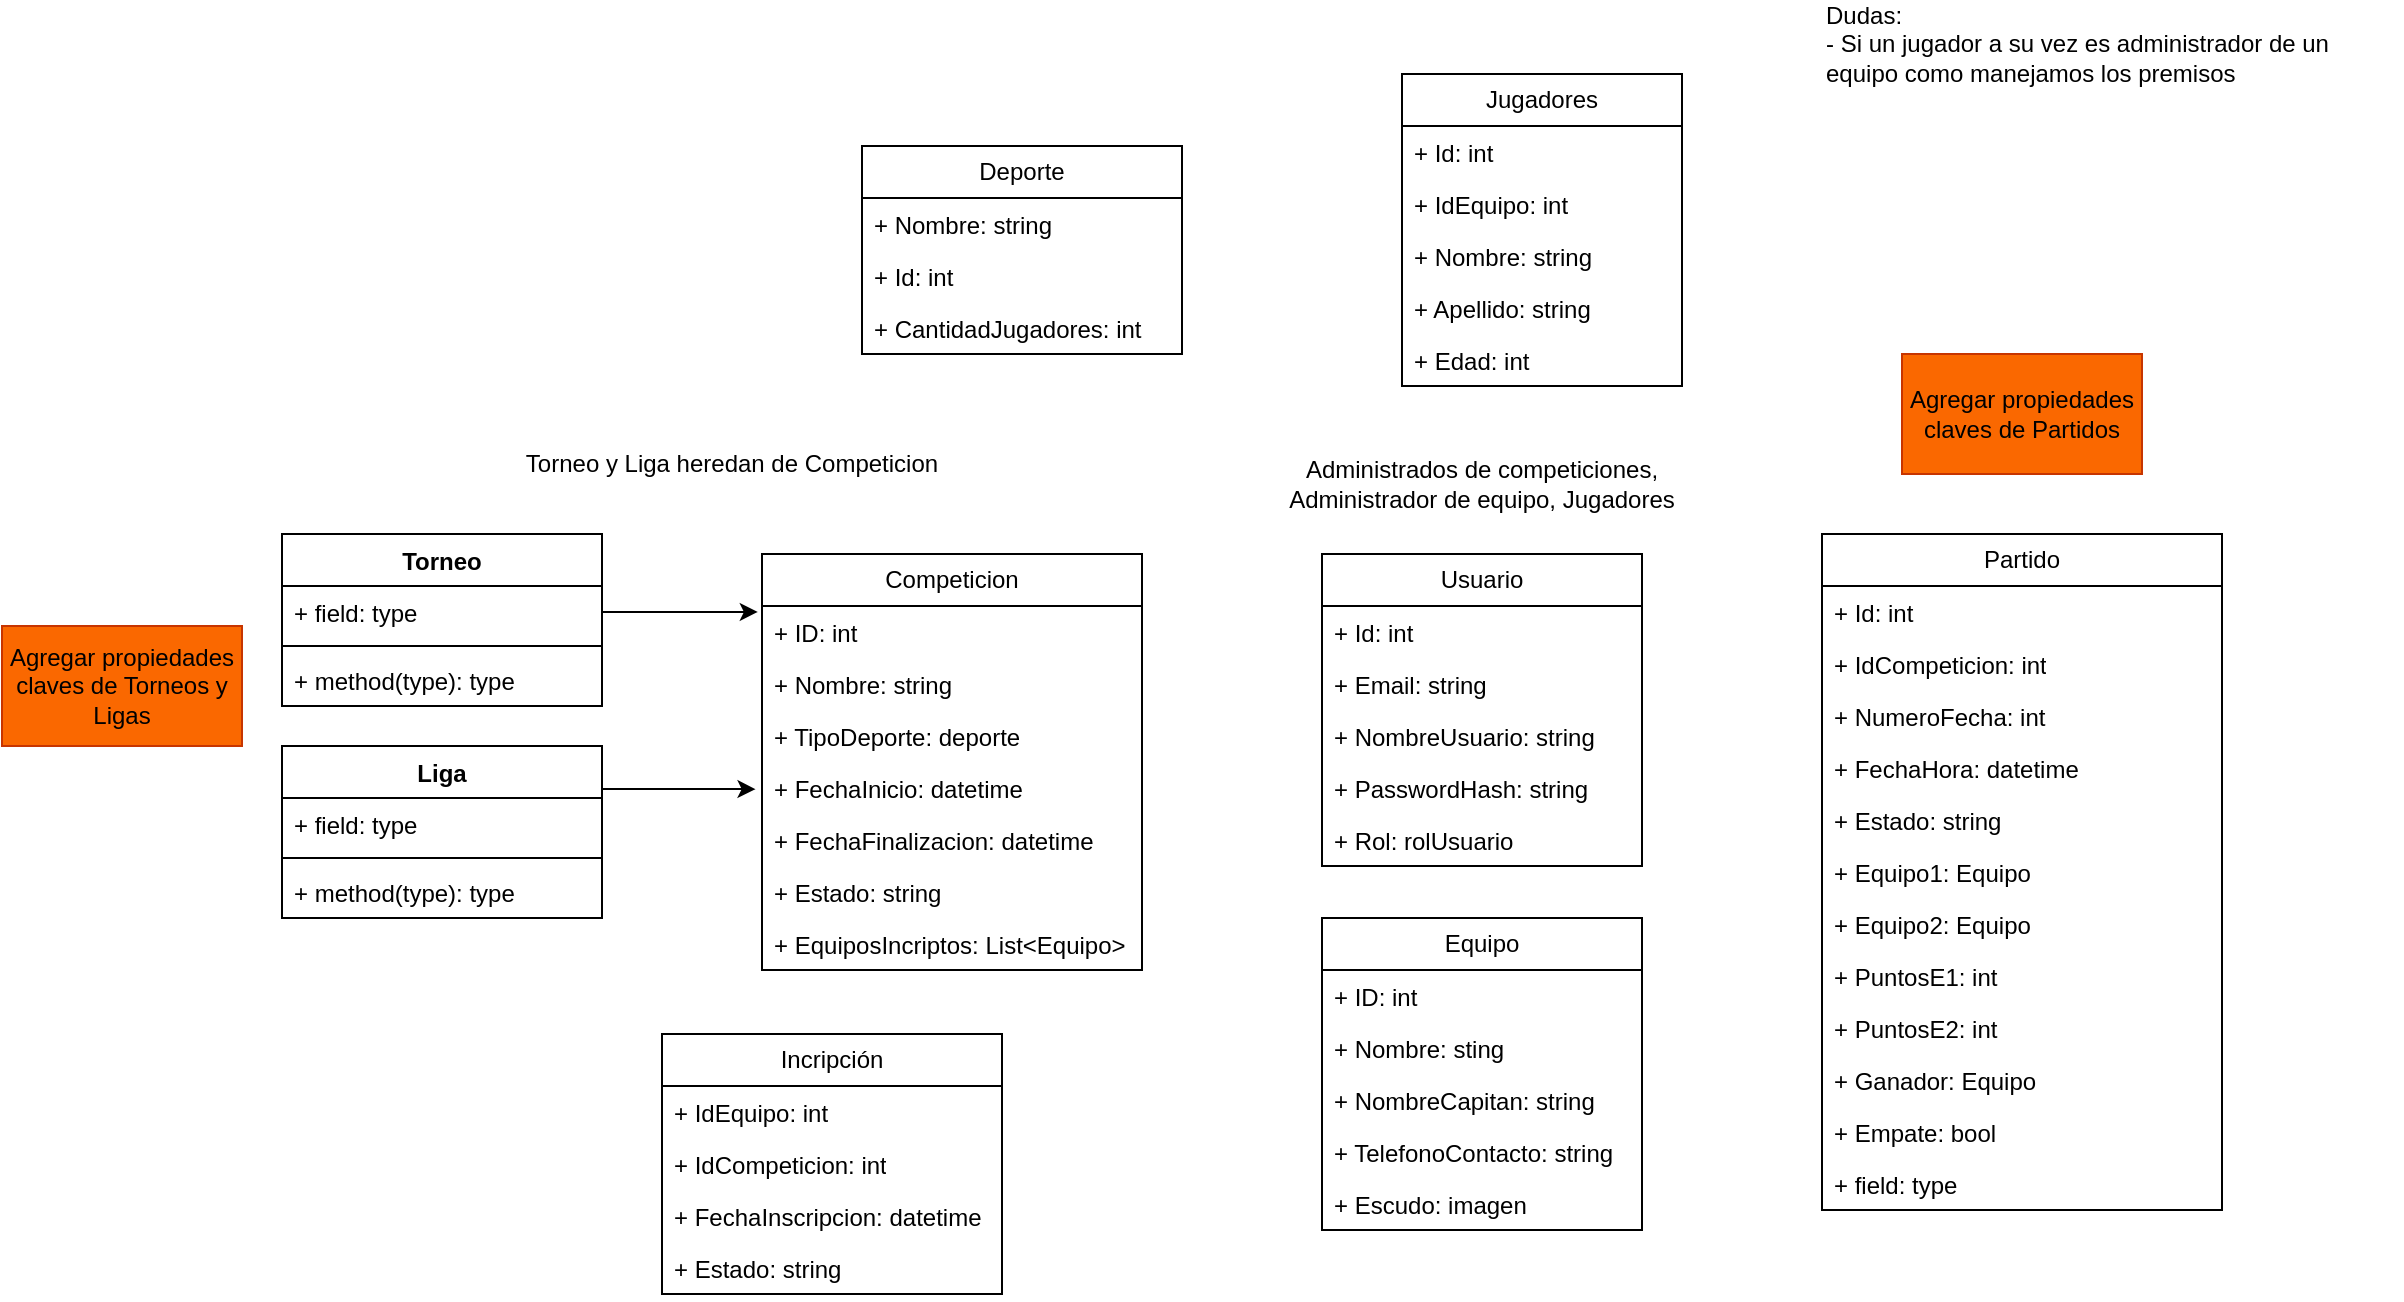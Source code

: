 <mxfile version="28.2.8">
  <diagram name="Página-1" id="Th9H5vNjs_mb6YJu3Ejt">
    <mxGraphModel dx="1091" dy="1593" grid="1" gridSize="10" guides="1" tooltips="1" connect="1" arrows="1" fold="1" page="1" pageScale="1" pageWidth="827" pageHeight="1169" math="0" shadow="0">
      <root>
        <mxCell id="0" />
        <mxCell id="1" parent="0" />
        <mxCell id="FuShDi5zrvXszRbW6ZVb-1" value="Competicion" style="swimlane;fontStyle=0;childLayout=stackLayout;horizontal=1;startSize=26;fillColor=none;horizontalStack=0;resizeParent=1;resizeParentMax=0;resizeLast=0;collapsible=1;marginBottom=0;whiteSpace=wrap;html=1;" parent="1" vertex="1">
          <mxGeometry x="-120" y="110" width="190" height="208" as="geometry" />
        </mxCell>
        <mxCell id="FuShDi5zrvXszRbW6ZVb-2" value="+ ID: int" style="text;strokeColor=none;fillColor=none;align=left;verticalAlign=top;spacingLeft=4;spacingRight=4;overflow=hidden;rotatable=0;points=[[0,0.5],[1,0.5]];portConstraint=eastwest;whiteSpace=wrap;html=1;" parent="FuShDi5zrvXszRbW6ZVb-1" vertex="1">
          <mxGeometry y="26" width="190" height="26" as="geometry" />
        </mxCell>
        <mxCell id="FuShDi5zrvXszRbW6ZVb-3" value="+ Nombre: string" style="text;strokeColor=none;fillColor=none;align=left;verticalAlign=top;spacingLeft=4;spacingRight=4;overflow=hidden;rotatable=0;points=[[0,0.5],[1,0.5]];portConstraint=eastwest;whiteSpace=wrap;html=1;" parent="FuShDi5zrvXszRbW6ZVb-1" vertex="1">
          <mxGeometry y="52" width="190" height="26" as="geometry" />
        </mxCell>
        <mxCell id="FuShDi5zrvXszRbW6ZVb-4" value="+ TipoDeporte: deporte" style="text;strokeColor=none;fillColor=none;align=left;verticalAlign=top;spacingLeft=4;spacingRight=4;overflow=hidden;rotatable=0;points=[[0,0.5],[1,0.5]];portConstraint=eastwest;whiteSpace=wrap;html=1;" parent="FuShDi5zrvXszRbW6ZVb-1" vertex="1">
          <mxGeometry y="78" width="190" height="26" as="geometry" />
        </mxCell>
        <mxCell id="cn6er6q1low0Lvrhs_33-2" value="+ FechaInicio: datetime" style="text;strokeColor=none;fillColor=none;align=left;verticalAlign=top;spacingLeft=4;spacingRight=4;overflow=hidden;rotatable=0;points=[[0,0.5],[1,0.5]];portConstraint=eastwest;whiteSpace=wrap;html=1;" parent="FuShDi5zrvXszRbW6ZVb-1" vertex="1">
          <mxGeometry y="104" width="190" height="26" as="geometry" />
        </mxCell>
        <mxCell id="52MeO37wFSBQ3d6vNdxj-1" value="+ FechaFinalizacion: datetime" style="text;strokeColor=none;fillColor=none;align=left;verticalAlign=top;spacingLeft=4;spacingRight=4;overflow=hidden;rotatable=0;points=[[0,0.5],[1,0.5]];portConstraint=eastwest;whiteSpace=wrap;html=1;" vertex="1" parent="FuShDi5zrvXszRbW6ZVb-1">
          <mxGeometry y="130" width="190" height="26" as="geometry" />
        </mxCell>
        <mxCell id="FuShDi5zrvXszRbW6ZVb-18" value="+ Estado: string" style="text;strokeColor=none;fillColor=none;align=left;verticalAlign=top;spacingLeft=4;spacingRight=4;overflow=hidden;rotatable=0;points=[[0,0.5],[1,0.5]];portConstraint=eastwest;whiteSpace=wrap;html=1;" parent="FuShDi5zrvXszRbW6ZVb-1" vertex="1">
          <mxGeometry y="156" width="190" height="26" as="geometry" />
        </mxCell>
        <mxCell id="cn6er6q1low0Lvrhs_33-4" value="+ EquiposIncriptos: List&amp;lt;Equipo&amp;gt;" style="text;strokeColor=none;fillColor=none;align=left;verticalAlign=top;spacingLeft=4;spacingRight=4;overflow=hidden;rotatable=0;points=[[0,0.5],[1,0.5]];portConstraint=eastwest;whiteSpace=wrap;html=1;" parent="FuShDi5zrvXszRbW6ZVb-1" vertex="1">
          <mxGeometry y="182" width="190" height="26" as="geometry" />
        </mxCell>
        <mxCell id="FuShDi5zrvXszRbW6ZVb-5" value="Equipo" style="swimlane;fontStyle=0;childLayout=stackLayout;horizontal=1;startSize=26;horizontalStack=0;resizeParent=1;resizeParentMax=0;resizeLast=0;collapsible=1;marginBottom=0;whiteSpace=wrap;html=1;" parent="1" vertex="1">
          <mxGeometry x="160" y="292" width="160" height="156" as="geometry" />
        </mxCell>
        <mxCell id="FuShDi5zrvXszRbW6ZVb-6" value="+ ID: int" style="text;strokeColor=none;fillColor=none;align=left;verticalAlign=top;spacingLeft=4;spacingRight=4;overflow=hidden;rotatable=0;points=[[0,0.5],[1,0.5]];portConstraint=eastwest;whiteSpace=wrap;html=1;" parent="FuShDi5zrvXszRbW6ZVb-5" vertex="1">
          <mxGeometry y="26" width="160" height="26" as="geometry" />
        </mxCell>
        <mxCell id="FuShDi5zrvXszRbW6ZVb-7" value="+ Nombre: sting" style="text;strokeColor=none;fillColor=none;align=left;verticalAlign=top;spacingLeft=4;spacingRight=4;overflow=hidden;rotatable=0;points=[[0,0.5],[1,0.5]];portConstraint=eastwest;whiteSpace=wrap;html=1;" parent="FuShDi5zrvXszRbW6ZVb-5" vertex="1">
          <mxGeometry y="52" width="160" height="26" as="geometry" />
        </mxCell>
        <mxCell id="cn6er6q1low0Lvrhs_33-32" value="+ NombreCapitan: string" style="text;strokeColor=none;fillColor=none;align=left;verticalAlign=top;spacingLeft=4;spacingRight=4;overflow=hidden;rotatable=0;points=[[0,0.5],[1,0.5]];portConstraint=eastwest;whiteSpace=wrap;html=1;" parent="FuShDi5zrvXszRbW6ZVb-5" vertex="1">
          <mxGeometry y="78" width="160" height="26" as="geometry" />
        </mxCell>
        <mxCell id="cn6er6q1low0Lvrhs_33-33" value="+ TelefonoContacto: string" style="text;strokeColor=none;fillColor=none;align=left;verticalAlign=top;spacingLeft=4;spacingRight=4;overflow=hidden;rotatable=0;points=[[0,0.5],[1,0.5]];portConstraint=eastwest;whiteSpace=wrap;html=1;" parent="FuShDi5zrvXszRbW6ZVb-5" vertex="1">
          <mxGeometry y="104" width="160" height="26" as="geometry" />
        </mxCell>
        <mxCell id="FuShDi5zrvXszRbW6ZVb-8" value="+ Escudo: imagen" style="text;strokeColor=none;fillColor=none;align=left;verticalAlign=top;spacingLeft=4;spacingRight=4;overflow=hidden;rotatable=0;points=[[0,0.5],[1,0.5]];portConstraint=eastwest;whiteSpace=wrap;html=1;" parent="FuShDi5zrvXszRbW6ZVb-5" vertex="1">
          <mxGeometry y="130" width="160" height="26" as="geometry" />
        </mxCell>
        <mxCell id="FuShDi5zrvXszRbW6ZVb-9" value="Partido" style="swimlane;fontStyle=0;childLayout=stackLayout;horizontal=1;startSize=26;fillColor=none;horizontalStack=0;resizeParent=1;resizeParentMax=0;resizeLast=0;collapsible=1;marginBottom=0;whiteSpace=wrap;html=1;" parent="1" vertex="1">
          <mxGeometry x="410" y="100" width="200" height="338" as="geometry" />
        </mxCell>
        <mxCell id="FuShDi5zrvXszRbW6ZVb-10" value="+ Id: int" style="text;strokeColor=none;fillColor=none;align=left;verticalAlign=top;spacingLeft=4;spacingRight=4;overflow=hidden;rotatable=0;points=[[0,0.5],[1,0.5]];portConstraint=eastwest;whiteSpace=wrap;html=1;" parent="FuShDi5zrvXszRbW6ZVb-9" vertex="1">
          <mxGeometry y="26" width="200" height="26" as="geometry" />
        </mxCell>
        <mxCell id="cn6er6q1low0Lvrhs_33-16" value="+ IdCompeticion: int" style="text;strokeColor=none;fillColor=none;align=left;verticalAlign=top;spacingLeft=4;spacingRight=4;overflow=hidden;rotatable=0;points=[[0,0.5],[1,0.5]];portConstraint=eastwest;whiteSpace=wrap;html=1;" parent="FuShDi5zrvXszRbW6ZVb-9" vertex="1">
          <mxGeometry y="52" width="200" height="26" as="geometry" />
        </mxCell>
        <mxCell id="FuShDi5zrvXszRbW6ZVb-11" value="+ NumeroFecha: int" style="text;strokeColor=none;fillColor=none;align=left;verticalAlign=top;spacingLeft=4;spacingRight=4;overflow=hidden;rotatable=0;points=[[0,0.5],[1,0.5]];portConstraint=eastwest;whiteSpace=wrap;html=1;" parent="FuShDi5zrvXszRbW6ZVb-9" vertex="1">
          <mxGeometry y="78" width="200" height="26" as="geometry" />
        </mxCell>
        <mxCell id="FuShDi5zrvXszRbW6ZVb-12" value="+ FechaHora: datetime" style="text;strokeColor=none;fillColor=none;align=left;verticalAlign=top;spacingLeft=4;spacingRight=4;overflow=hidden;rotatable=0;points=[[0,0.5],[1,0.5]];portConstraint=eastwest;whiteSpace=wrap;html=1;" parent="FuShDi5zrvXszRbW6ZVb-9" vertex="1">
          <mxGeometry y="104" width="200" height="26" as="geometry" />
        </mxCell>
        <mxCell id="cn6er6q1low0Lvrhs_33-15" value="+ Estado: string" style="text;strokeColor=none;fillColor=none;align=left;verticalAlign=top;spacingLeft=4;spacingRight=4;overflow=hidden;rotatable=0;points=[[0,0.5],[1,0.5]];portConstraint=eastwest;whiteSpace=wrap;html=1;" parent="FuShDi5zrvXszRbW6ZVb-9" vertex="1">
          <mxGeometry y="130" width="200" height="26" as="geometry" />
        </mxCell>
        <mxCell id="cn6er6q1low0Lvrhs_33-17" value="+ Equipo1: Equipo" style="text;strokeColor=none;fillColor=none;align=left;verticalAlign=top;spacingLeft=4;spacingRight=4;overflow=hidden;rotatable=0;points=[[0,0.5],[1,0.5]];portConstraint=eastwest;whiteSpace=wrap;html=1;" parent="FuShDi5zrvXszRbW6ZVb-9" vertex="1">
          <mxGeometry y="156" width="200" height="26" as="geometry" />
        </mxCell>
        <mxCell id="cn6er6q1low0Lvrhs_33-18" value="+ Equipo2: Equipo" style="text;strokeColor=none;fillColor=none;align=left;verticalAlign=top;spacingLeft=4;spacingRight=4;overflow=hidden;rotatable=0;points=[[0,0.5],[1,0.5]];portConstraint=eastwest;whiteSpace=wrap;html=1;" parent="FuShDi5zrvXszRbW6ZVb-9" vertex="1">
          <mxGeometry y="182" width="200" height="26" as="geometry" />
        </mxCell>
        <mxCell id="cn6er6q1low0Lvrhs_33-19" value="+ PuntosE1: int" style="text;strokeColor=none;fillColor=none;align=left;verticalAlign=top;spacingLeft=4;spacingRight=4;overflow=hidden;rotatable=0;points=[[0,0.5],[1,0.5]];portConstraint=eastwest;whiteSpace=wrap;html=1;" parent="FuShDi5zrvXszRbW6ZVb-9" vertex="1">
          <mxGeometry y="208" width="200" height="26" as="geometry" />
        </mxCell>
        <mxCell id="52MeO37wFSBQ3d6vNdxj-6" value="+ PuntosE2: int" style="text;strokeColor=none;fillColor=none;align=left;verticalAlign=top;spacingLeft=4;spacingRight=4;overflow=hidden;rotatable=0;points=[[0,0.5],[1,0.5]];portConstraint=eastwest;whiteSpace=wrap;html=1;" vertex="1" parent="FuShDi5zrvXszRbW6ZVb-9">
          <mxGeometry y="234" width="200" height="26" as="geometry" />
        </mxCell>
        <mxCell id="cn6er6q1low0Lvrhs_33-20" value="+ Ganador: Equipo" style="text;strokeColor=none;fillColor=none;align=left;verticalAlign=top;spacingLeft=4;spacingRight=4;overflow=hidden;rotatable=0;points=[[0,0.5],[1,0.5]];portConstraint=eastwest;whiteSpace=wrap;html=1;" parent="FuShDi5zrvXszRbW6ZVb-9" vertex="1">
          <mxGeometry y="260" width="200" height="26" as="geometry" />
        </mxCell>
        <mxCell id="cn6er6q1low0Lvrhs_33-21" value="+ Empate: bool" style="text;strokeColor=none;fillColor=none;align=left;verticalAlign=top;spacingLeft=4;spacingRight=4;overflow=hidden;rotatable=0;points=[[0,0.5],[1,0.5]];portConstraint=eastwest;whiteSpace=wrap;html=1;" parent="FuShDi5zrvXszRbW6ZVb-9" vertex="1">
          <mxGeometry y="286" width="200" height="26" as="geometry" />
        </mxCell>
        <mxCell id="cn6er6q1low0Lvrhs_33-22" value="+ field: type" style="text;strokeColor=none;fillColor=none;align=left;verticalAlign=top;spacingLeft=4;spacingRight=4;overflow=hidden;rotatable=0;points=[[0,0.5],[1,0.5]];portConstraint=eastwest;whiteSpace=wrap;html=1;" parent="FuShDi5zrvXszRbW6ZVb-9" vertex="1">
          <mxGeometry y="312" width="200" height="26" as="geometry" />
        </mxCell>
        <mxCell id="FuShDi5zrvXszRbW6ZVb-13" value="Usuario" style="swimlane;fontStyle=0;childLayout=stackLayout;horizontal=1;startSize=26;fillColor=none;horizontalStack=0;resizeParent=1;resizeParentMax=0;resizeLast=0;collapsible=1;marginBottom=0;whiteSpace=wrap;html=1;" parent="1" vertex="1">
          <mxGeometry x="160" y="110" width="160" height="156" as="geometry" />
        </mxCell>
        <mxCell id="FuShDi5zrvXszRbW6ZVb-14" value="+ Id: int" style="text;strokeColor=none;fillColor=none;align=left;verticalAlign=top;spacingLeft=4;spacingRight=4;overflow=hidden;rotatable=0;points=[[0,0.5],[1,0.5]];portConstraint=eastwest;whiteSpace=wrap;html=1;" parent="FuShDi5zrvXszRbW6ZVb-13" vertex="1">
          <mxGeometry y="26" width="160" height="26" as="geometry" />
        </mxCell>
        <mxCell id="FuShDi5zrvXszRbW6ZVb-15" value="+ Email: string" style="text;strokeColor=none;fillColor=none;align=left;verticalAlign=top;spacingLeft=4;spacingRight=4;overflow=hidden;rotatable=0;points=[[0,0.5],[1,0.5]];portConstraint=eastwest;whiteSpace=wrap;html=1;" parent="FuShDi5zrvXszRbW6ZVb-13" vertex="1">
          <mxGeometry y="52" width="160" height="26" as="geometry" />
        </mxCell>
        <mxCell id="52MeO37wFSBQ3d6vNdxj-8" value="+ NombreUsuario: string" style="text;strokeColor=none;fillColor=none;align=left;verticalAlign=top;spacingLeft=4;spacingRight=4;overflow=hidden;rotatable=0;points=[[0,0.5],[1,0.5]];portConstraint=eastwest;whiteSpace=wrap;html=1;" vertex="1" parent="FuShDi5zrvXszRbW6ZVb-13">
          <mxGeometry y="78" width="160" height="26" as="geometry" />
        </mxCell>
        <mxCell id="FuShDi5zrvXszRbW6ZVb-16" value="+ PasswordHash: string" style="text;strokeColor=none;fillColor=none;align=left;verticalAlign=top;spacingLeft=4;spacingRight=4;overflow=hidden;rotatable=0;points=[[0,0.5],[1,0.5]];portConstraint=eastwest;whiteSpace=wrap;html=1;" parent="FuShDi5zrvXszRbW6ZVb-13" vertex="1">
          <mxGeometry y="104" width="160" height="26" as="geometry" />
        </mxCell>
        <mxCell id="cn6er6q1low0Lvrhs_33-23" value="+ Rol: rolUsuario" style="text;strokeColor=none;fillColor=none;align=left;verticalAlign=top;spacingLeft=4;spacingRight=4;overflow=hidden;rotatable=0;points=[[0,0.5],[1,0.5]];portConstraint=eastwest;whiteSpace=wrap;html=1;" parent="FuShDi5zrvXszRbW6ZVb-13" vertex="1">
          <mxGeometry y="130" width="160" height="26" as="geometry" />
        </mxCell>
        <mxCell id="cn6er6q1low0Lvrhs_33-24" value="Torneo" style="swimlane;fontStyle=1;align=center;verticalAlign=top;childLayout=stackLayout;horizontal=1;startSize=26;horizontalStack=0;resizeParent=1;resizeParentMax=0;resizeLast=0;collapsible=1;marginBottom=0;whiteSpace=wrap;html=1;" parent="1" vertex="1">
          <mxGeometry x="-360" y="100" width="160" height="86" as="geometry" />
        </mxCell>
        <mxCell id="cn6er6q1low0Lvrhs_33-25" value="+ field: type" style="text;strokeColor=none;fillColor=none;align=left;verticalAlign=top;spacingLeft=4;spacingRight=4;overflow=hidden;rotatable=0;points=[[0,0.5],[1,0.5]];portConstraint=eastwest;whiteSpace=wrap;html=1;" parent="cn6er6q1low0Lvrhs_33-24" vertex="1">
          <mxGeometry y="26" width="160" height="26" as="geometry" />
        </mxCell>
        <mxCell id="cn6er6q1low0Lvrhs_33-26" value="" style="line;strokeWidth=1;fillColor=none;align=left;verticalAlign=middle;spacingTop=-1;spacingLeft=3;spacingRight=3;rotatable=0;labelPosition=right;points=[];portConstraint=eastwest;strokeColor=inherit;" parent="cn6er6q1low0Lvrhs_33-24" vertex="1">
          <mxGeometry y="52" width="160" height="8" as="geometry" />
        </mxCell>
        <mxCell id="cn6er6q1low0Lvrhs_33-27" value="+ method(type): type" style="text;strokeColor=none;fillColor=none;align=left;verticalAlign=top;spacingLeft=4;spacingRight=4;overflow=hidden;rotatable=0;points=[[0,0.5],[1,0.5]];portConstraint=eastwest;whiteSpace=wrap;html=1;" parent="cn6er6q1low0Lvrhs_33-24" vertex="1">
          <mxGeometry y="60" width="160" height="26" as="geometry" />
        </mxCell>
        <mxCell id="cn6er6q1low0Lvrhs_33-28" value="Liga" style="swimlane;fontStyle=1;align=center;verticalAlign=top;childLayout=stackLayout;horizontal=1;startSize=26;horizontalStack=0;resizeParent=1;resizeParentMax=0;resizeLast=0;collapsible=1;marginBottom=0;whiteSpace=wrap;html=1;" parent="1" vertex="1">
          <mxGeometry x="-360" y="206" width="160" height="86" as="geometry" />
        </mxCell>
        <mxCell id="cn6er6q1low0Lvrhs_33-29" value="+ field: type" style="text;strokeColor=none;fillColor=none;align=left;verticalAlign=top;spacingLeft=4;spacingRight=4;overflow=hidden;rotatable=0;points=[[0,0.5],[1,0.5]];portConstraint=eastwest;whiteSpace=wrap;html=1;" parent="cn6er6q1low0Lvrhs_33-28" vertex="1">
          <mxGeometry y="26" width="160" height="26" as="geometry" />
        </mxCell>
        <mxCell id="cn6er6q1low0Lvrhs_33-30" value="" style="line;strokeWidth=1;fillColor=none;align=left;verticalAlign=middle;spacingTop=-1;spacingLeft=3;spacingRight=3;rotatable=0;labelPosition=right;points=[];portConstraint=eastwest;strokeColor=inherit;" parent="cn6er6q1low0Lvrhs_33-28" vertex="1">
          <mxGeometry y="52" width="160" height="8" as="geometry" />
        </mxCell>
        <mxCell id="cn6er6q1low0Lvrhs_33-31" value="+ method(type): type" style="text;strokeColor=none;fillColor=none;align=left;verticalAlign=top;spacingLeft=4;spacingRight=4;overflow=hidden;rotatable=0;points=[[0,0.5],[1,0.5]];portConstraint=eastwest;whiteSpace=wrap;html=1;" parent="cn6er6q1low0Lvrhs_33-28" vertex="1">
          <mxGeometry y="60" width="160" height="26" as="geometry" />
        </mxCell>
        <mxCell id="cn6er6q1low0Lvrhs_33-36" style="edgeStyle=orthogonalEdgeStyle;rounded=0;orthogonalLoop=1;jettySize=auto;html=1;exitX=1;exitY=0.25;exitDx=0;exitDy=0;entryX=-0.017;entryY=0.522;entryDx=0;entryDy=0;entryPerimeter=0;" parent="1" source="cn6er6q1low0Lvrhs_33-28" target="cn6er6q1low0Lvrhs_33-2" edge="1">
          <mxGeometry relative="1" as="geometry" />
        </mxCell>
        <mxCell id="cn6er6q1low0Lvrhs_33-37" style="edgeStyle=orthogonalEdgeStyle;rounded=0;orthogonalLoop=1;jettySize=auto;html=1;exitX=1;exitY=0.5;exitDx=0;exitDy=0;entryX=-0.011;entryY=0.115;entryDx=0;entryDy=0;entryPerimeter=0;" parent="1" source="cn6er6q1low0Lvrhs_33-25" target="FuShDi5zrvXszRbW6ZVb-2" edge="1">
          <mxGeometry relative="1" as="geometry" />
        </mxCell>
        <mxCell id="cn6er6q1low0Lvrhs_33-38" value="Torneo y Liga heredan de Competicion" style="text;html=1;whiteSpace=wrap;strokeColor=none;fillColor=none;align=center;verticalAlign=middle;rounded=0;" parent="1" vertex="1">
          <mxGeometry x="-250" y="50" width="230" height="30" as="geometry" />
        </mxCell>
        <mxCell id="cn6er6q1low0Lvrhs_33-39" value="Agregar propiedades claves de Torneos y Ligas" style="rounded=0;whiteSpace=wrap;html=1;fillColor=#fa6800;fontColor=#000000;strokeColor=#C73500;" parent="1" vertex="1">
          <mxGeometry x="-500" y="146" width="120" height="60" as="geometry" />
        </mxCell>
        <mxCell id="cn6er6q1low0Lvrhs_33-45" value="Incripción" style="swimlane;fontStyle=0;childLayout=stackLayout;horizontal=1;startSize=26;fillColor=none;horizontalStack=0;resizeParent=1;resizeParentMax=0;resizeLast=0;collapsible=1;marginBottom=0;whiteSpace=wrap;html=1;" parent="1" vertex="1">
          <mxGeometry x="-170" y="350" width="170" height="130" as="geometry" />
        </mxCell>
        <mxCell id="cn6er6q1low0Lvrhs_33-46" value="+ IdEquipo: int" style="text;strokeColor=none;fillColor=none;align=left;verticalAlign=top;spacingLeft=4;spacingRight=4;overflow=hidden;rotatable=0;points=[[0,0.5],[1,0.5]];portConstraint=eastwest;whiteSpace=wrap;html=1;" parent="cn6er6q1low0Lvrhs_33-45" vertex="1">
          <mxGeometry y="26" width="170" height="26" as="geometry" />
        </mxCell>
        <mxCell id="cn6er6q1low0Lvrhs_33-47" value="+ IdCompeticion: int" style="text;strokeColor=none;fillColor=none;align=left;verticalAlign=top;spacingLeft=4;spacingRight=4;overflow=hidden;rotatable=0;points=[[0,0.5],[1,0.5]];portConstraint=eastwest;whiteSpace=wrap;html=1;" parent="cn6er6q1low0Lvrhs_33-45" vertex="1">
          <mxGeometry y="52" width="170" height="26" as="geometry" />
        </mxCell>
        <mxCell id="cn6er6q1low0Lvrhs_33-48" value="+ FechaInscripcion: datetime" style="text;strokeColor=none;fillColor=none;align=left;verticalAlign=top;spacingLeft=4;spacingRight=4;overflow=hidden;rotatable=0;points=[[0,0.5],[1,0.5]];portConstraint=eastwest;whiteSpace=wrap;html=1;" parent="cn6er6q1low0Lvrhs_33-45" vertex="1">
          <mxGeometry y="78" width="170" height="26" as="geometry" />
        </mxCell>
        <mxCell id="cn6er6q1low0Lvrhs_33-49" value="+ Estado: string" style="text;strokeColor=none;fillColor=none;align=left;verticalAlign=top;spacingLeft=4;spacingRight=4;overflow=hidden;rotatable=0;points=[[0,0.5],[1,0.5]];portConstraint=eastwest;whiteSpace=wrap;html=1;" parent="cn6er6q1low0Lvrhs_33-45" vertex="1">
          <mxGeometry y="104" width="170" height="26" as="geometry" />
        </mxCell>
        <mxCell id="cn6er6q1low0Lvrhs_33-50" value="Agregar propiedades claves de Partidos" style="rounded=0;whiteSpace=wrap;html=1;fillColor=#fa6800;fontColor=#000000;strokeColor=#C73500;" parent="1" vertex="1">
          <mxGeometry x="450" y="10" width="120" height="60" as="geometry" />
        </mxCell>
        <mxCell id="52MeO37wFSBQ3d6vNdxj-2" value="Deporte" style="swimlane;fontStyle=0;childLayout=stackLayout;horizontal=1;startSize=26;fillColor=none;horizontalStack=0;resizeParent=1;resizeParentMax=0;resizeLast=0;collapsible=1;marginBottom=0;whiteSpace=wrap;html=1;" vertex="1" parent="1">
          <mxGeometry x="-70" y="-94" width="160" height="104" as="geometry" />
        </mxCell>
        <mxCell id="52MeO37wFSBQ3d6vNdxj-3" value="+ Nombre: string" style="text;strokeColor=none;fillColor=none;align=left;verticalAlign=top;spacingLeft=4;spacingRight=4;overflow=hidden;rotatable=0;points=[[0,0.5],[1,0.5]];portConstraint=eastwest;whiteSpace=wrap;html=1;" vertex="1" parent="52MeO37wFSBQ3d6vNdxj-2">
          <mxGeometry y="26" width="160" height="26" as="geometry" />
        </mxCell>
        <mxCell id="52MeO37wFSBQ3d6vNdxj-4" value="+ Id: int" style="text;strokeColor=none;fillColor=none;align=left;verticalAlign=top;spacingLeft=4;spacingRight=4;overflow=hidden;rotatable=0;points=[[0,0.5],[1,0.5]];portConstraint=eastwest;whiteSpace=wrap;html=1;" vertex="1" parent="52MeO37wFSBQ3d6vNdxj-2">
          <mxGeometry y="52" width="160" height="26" as="geometry" />
        </mxCell>
        <mxCell id="52MeO37wFSBQ3d6vNdxj-5" value="+ CantidadJugadores: int" style="text;strokeColor=none;fillColor=none;align=left;verticalAlign=top;spacingLeft=4;spacingRight=4;overflow=hidden;rotatable=0;points=[[0,0.5],[1,0.5]];portConstraint=eastwest;whiteSpace=wrap;html=1;" vertex="1" parent="52MeO37wFSBQ3d6vNdxj-2">
          <mxGeometry y="78" width="160" height="26" as="geometry" />
        </mxCell>
        <mxCell id="52MeO37wFSBQ3d6vNdxj-7" value="Administrados de competiciones, Administrador de equipo, Jugadores" style="text;html=1;whiteSpace=wrap;strokeColor=none;fillColor=none;align=center;verticalAlign=middle;rounded=0;" vertex="1" parent="1">
          <mxGeometry x="115" y="60" width="250" height="30" as="geometry" />
        </mxCell>
        <mxCell id="52MeO37wFSBQ3d6vNdxj-9" value="Jugadores" style="swimlane;fontStyle=0;childLayout=stackLayout;horizontal=1;startSize=26;fillColor=none;horizontalStack=0;resizeParent=1;resizeParentMax=0;resizeLast=0;collapsible=1;marginBottom=0;whiteSpace=wrap;html=1;" vertex="1" parent="1">
          <mxGeometry x="200" y="-130" width="140" height="156" as="geometry" />
        </mxCell>
        <mxCell id="52MeO37wFSBQ3d6vNdxj-10" value="+ Id: int" style="text;strokeColor=none;fillColor=none;align=left;verticalAlign=top;spacingLeft=4;spacingRight=4;overflow=hidden;rotatable=0;points=[[0,0.5],[1,0.5]];portConstraint=eastwest;whiteSpace=wrap;html=1;" vertex="1" parent="52MeO37wFSBQ3d6vNdxj-9">
          <mxGeometry y="26" width="140" height="26" as="geometry" />
        </mxCell>
        <mxCell id="52MeO37wFSBQ3d6vNdxj-14" value="+ IdEquipo: int" style="text;strokeColor=none;fillColor=none;align=left;verticalAlign=top;spacingLeft=4;spacingRight=4;overflow=hidden;rotatable=0;points=[[0,0.5],[1,0.5]];portConstraint=eastwest;whiteSpace=wrap;html=1;" vertex="1" parent="52MeO37wFSBQ3d6vNdxj-9">
          <mxGeometry y="52" width="140" height="26" as="geometry" />
        </mxCell>
        <mxCell id="52MeO37wFSBQ3d6vNdxj-13" value="+ Nombre: string" style="text;strokeColor=none;fillColor=none;align=left;verticalAlign=top;spacingLeft=4;spacingRight=4;overflow=hidden;rotatable=0;points=[[0,0.5],[1,0.5]];portConstraint=eastwest;whiteSpace=wrap;html=1;" vertex="1" parent="52MeO37wFSBQ3d6vNdxj-9">
          <mxGeometry y="78" width="140" height="26" as="geometry" />
        </mxCell>
        <mxCell id="52MeO37wFSBQ3d6vNdxj-11" value="+ Apellido: string" style="text;strokeColor=none;fillColor=none;align=left;verticalAlign=top;spacingLeft=4;spacingRight=4;overflow=hidden;rotatable=0;points=[[0,0.5],[1,0.5]];portConstraint=eastwest;whiteSpace=wrap;html=1;" vertex="1" parent="52MeO37wFSBQ3d6vNdxj-9">
          <mxGeometry y="104" width="140" height="26" as="geometry" />
        </mxCell>
        <mxCell id="52MeO37wFSBQ3d6vNdxj-12" value="+ Edad: int" style="text;strokeColor=none;fillColor=none;align=left;verticalAlign=top;spacingLeft=4;spacingRight=4;overflow=hidden;rotatable=0;points=[[0,0.5],[1,0.5]];portConstraint=eastwest;whiteSpace=wrap;html=1;" vertex="1" parent="52MeO37wFSBQ3d6vNdxj-9">
          <mxGeometry y="130" width="140" height="26" as="geometry" />
        </mxCell>
        <mxCell id="52MeO37wFSBQ3d6vNdxj-16" value="Dudas:&lt;div&gt;- Si un jugador a su vez es administrador de un equipo como manejamos los premisos&lt;span style=&quot;background-color: transparent; color: light-dark(rgb(0, 0, 0), rgb(255, 255, 255));&quot;&gt;&amp;nbsp;&lt;/span&gt;&lt;/div&gt;" style="text;html=1;whiteSpace=wrap;strokeColor=none;fillColor=none;align=left;verticalAlign=middle;rounded=0;" vertex="1" parent="1">
          <mxGeometry x="410" y="-160" width="290" height="30" as="geometry" />
        </mxCell>
      </root>
    </mxGraphModel>
  </diagram>
</mxfile>
